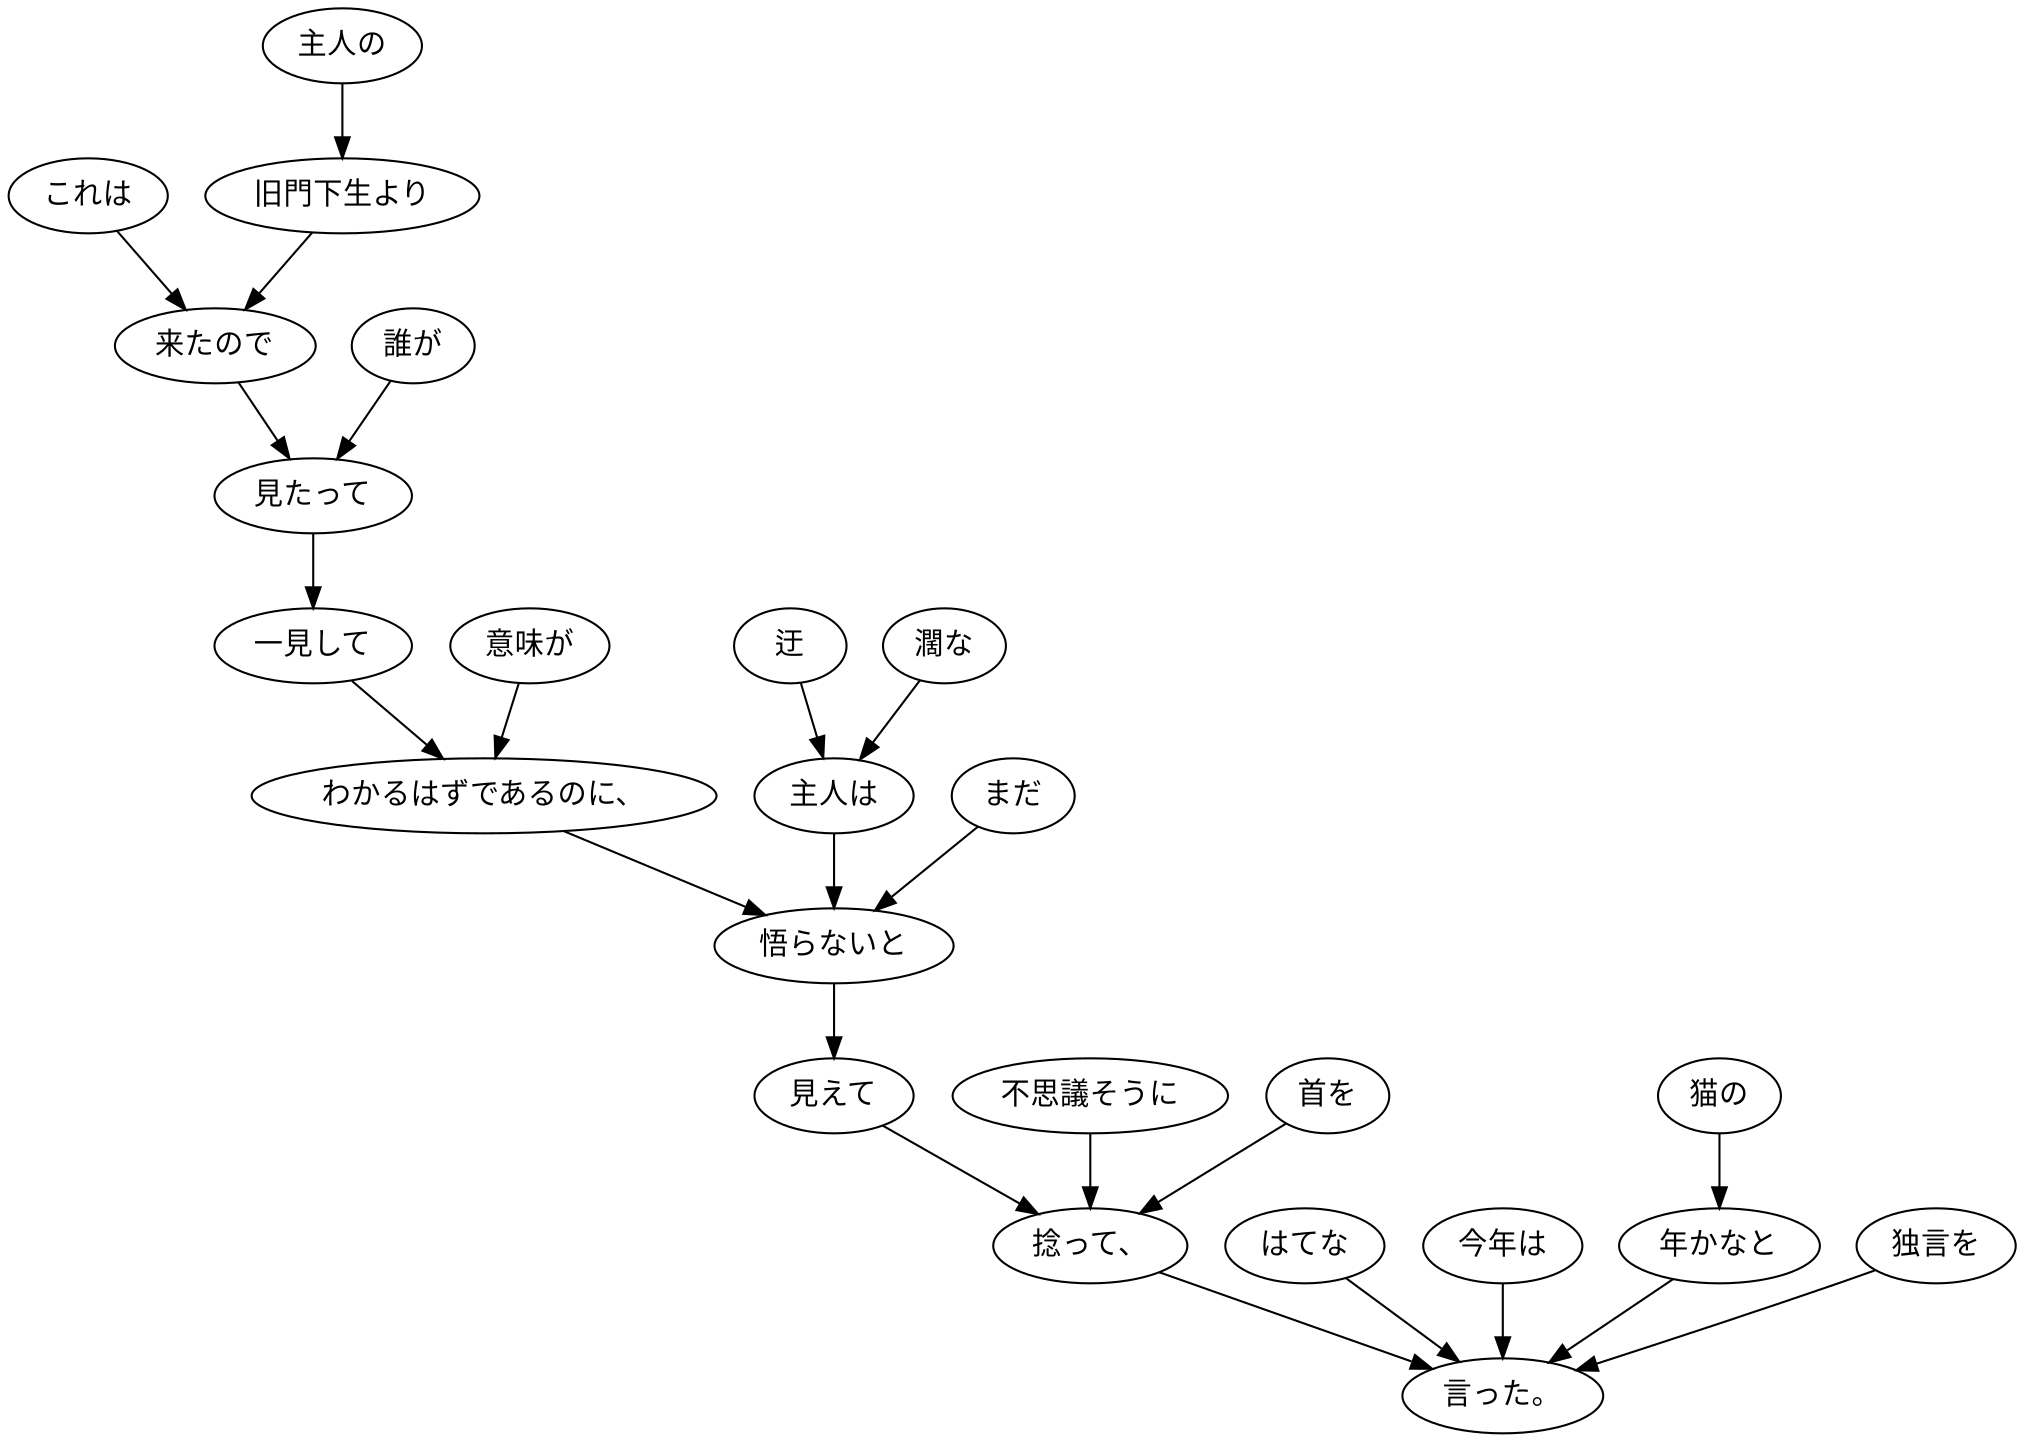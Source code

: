 digraph graph375 {
	node0 [label="これは"];
	node1 [label="主人の"];
	node2 [label="旧門下生より"];
	node3 [label="来たので"];
	node4 [label="誰が"];
	node5 [label="見たって"];
	node6 [label="一見して"];
	node7 [label="意味が"];
	node8 [label="わかるはずであるのに、"];
	node9 [label="迂"];
	node10 [label="濶な"];
	node11 [label="主人は"];
	node12 [label="まだ"];
	node13 [label="悟らないと"];
	node14 [label="見えて"];
	node15 [label="不思議そうに"];
	node16 [label="首を"];
	node17 [label="捻って、"];
	node18 [label="はてな"];
	node19 [label="今年は"];
	node20 [label="猫の"];
	node21 [label="年かなと"];
	node22 [label="独言を"];
	node23 [label="言った。"];
	node0 -> node3;
	node1 -> node2;
	node2 -> node3;
	node3 -> node5;
	node4 -> node5;
	node5 -> node6;
	node6 -> node8;
	node7 -> node8;
	node8 -> node13;
	node9 -> node11;
	node10 -> node11;
	node11 -> node13;
	node12 -> node13;
	node13 -> node14;
	node14 -> node17;
	node15 -> node17;
	node16 -> node17;
	node17 -> node23;
	node18 -> node23;
	node19 -> node23;
	node20 -> node21;
	node21 -> node23;
	node22 -> node23;
}
